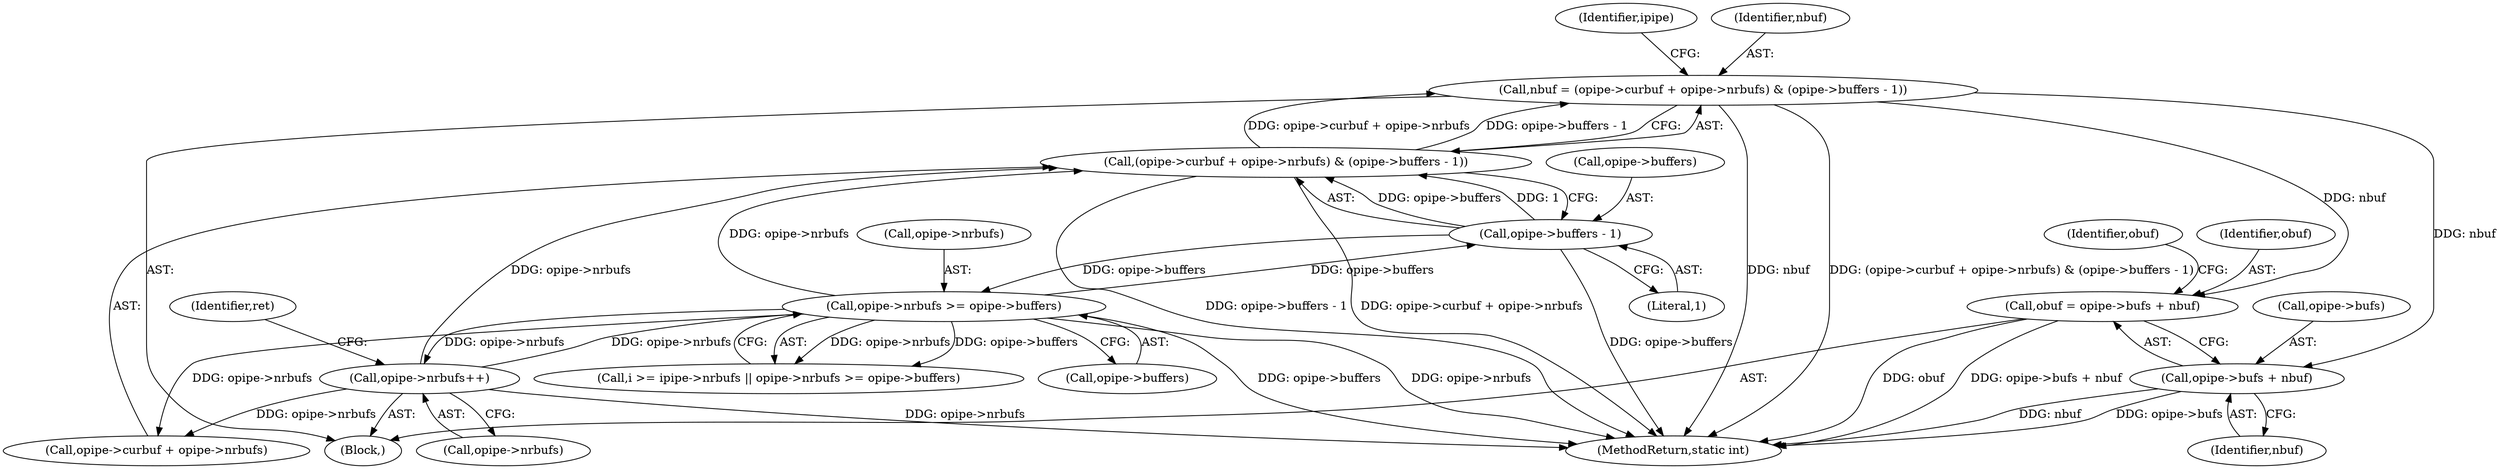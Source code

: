 digraph "0_linux_15fab63e1e57be9fdb5eec1bbc5916e9825e9acb@integer" {
"1000178" [label="(Call,nbuf = (opipe->curbuf + opipe->nrbufs) & (opipe->buffers - 1))"];
"1000180" [label="(Call,(opipe->curbuf + opipe->nrbufs) & (opipe->buffers - 1))"];
"1000236" [label="(Call,opipe->nrbufs++)"];
"1000153" [label="(Call,opipe->nrbufs >= opipe->buffers)"];
"1000188" [label="(Call,opipe->buffers - 1)"];
"1000208" [label="(Call,obuf = opipe->bufs + nbuf)"];
"1000210" [label="(Call,opipe->bufs + nbuf)"];
"1000157" [label="(Call,opipe->buffers)"];
"1000180" [label="(Call,(opipe->curbuf + opipe->nrbufs) & (opipe->buffers - 1))"];
"1000188" [label="(Call,opipe->buffers - 1)"];
"1000127" [label="(Block,)"];
"1000241" [label="(Identifier,ret)"];
"1000192" [label="(Literal,1)"];
"1000178" [label="(Call,nbuf = (opipe->curbuf + opipe->nrbufs) & (opipe->buffers - 1))"];
"1000214" [label="(Identifier,nbuf)"];
"1000181" [label="(Call,opipe->curbuf + opipe->nrbufs)"];
"1000208" [label="(Call,obuf = opipe->bufs + nbuf)"];
"1000237" [label="(Call,opipe->nrbufs)"];
"1000196" [label="(Identifier,ipipe)"];
"1000189" [label="(Call,opipe->buffers)"];
"1000217" [label="(Identifier,obuf)"];
"1000210" [label="(Call,opipe->bufs + nbuf)"];
"1000236" [label="(Call,opipe->nrbufs++)"];
"1000211" [label="(Call,opipe->bufs)"];
"1000280" [label="(MethodReturn,static int)"];
"1000179" [label="(Identifier,nbuf)"];
"1000147" [label="(Call,i >= ipipe->nrbufs || opipe->nrbufs >= opipe->buffers)"];
"1000153" [label="(Call,opipe->nrbufs >= opipe->buffers)"];
"1000154" [label="(Call,opipe->nrbufs)"];
"1000209" [label="(Identifier,obuf)"];
"1000178" -> "1000127"  [label="AST: "];
"1000178" -> "1000180"  [label="CFG: "];
"1000179" -> "1000178"  [label="AST: "];
"1000180" -> "1000178"  [label="AST: "];
"1000196" -> "1000178"  [label="CFG: "];
"1000178" -> "1000280"  [label="DDG: nbuf"];
"1000178" -> "1000280"  [label="DDG: (opipe->curbuf + opipe->nrbufs) & (opipe->buffers - 1)"];
"1000180" -> "1000178"  [label="DDG: opipe->curbuf + opipe->nrbufs"];
"1000180" -> "1000178"  [label="DDG: opipe->buffers - 1"];
"1000178" -> "1000208"  [label="DDG: nbuf"];
"1000178" -> "1000210"  [label="DDG: nbuf"];
"1000180" -> "1000188"  [label="CFG: "];
"1000181" -> "1000180"  [label="AST: "];
"1000188" -> "1000180"  [label="AST: "];
"1000180" -> "1000280"  [label="DDG: opipe->curbuf + opipe->nrbufs"];
"1000180" -> "1000280"  [label="DDG: opipe->buffers - 1"];
"1000236" -> "1000180"  [label="DDG: opipe->nrbufs"];
"1000153" -> "1000180"  [label="DDG: opipe->nrbufs"];
"1000188" -> "1000180"  [label="DDG: opipe->buffers"];
"1000188" -> "1000180"  [label="DDG: 1"];
"1000236" -> "1000127"  [label="AST: "];
"1000236" -> "1000237"  [label="CFG: "];
"1000237" -> "1000236"  [label="AST: "];
"1000241" -> "1000236"  [label="CFG: "];
"1000236" -> "1000280"  [label="DDG: opipe->nrbufs"];
"1000236" -> "1000153"  [label="DDG: opipe->nrbufs"];
"1000236" -> "1000181"  [label="DDG: opipe->nrbufs"];
"1000153" -> "1000236"  [label="DDG: opipe->nrbufs"];
"1000153" -> "1000147"  [label="AST: "];
"1000153" -> "1000157"  [label="CFG: "];
"1000154" -> "1000153"  [label="AST: "];
"1000157" -> "1000153"  [label="AST: "];
"1000147" -> "1000153"  [label="CFG: "];
"1000153" -> "1000280"  [label="DDG: opipe->buffers"];
"1000153" -> "1000280"  [label="DDG: opipe->nrbufs"];
"1000153" -> "1000147"  [label="DDG: opipe->nrbufs"];
"1000153" -> "1000147"  [label="DDG: opipe->buffers"];
"1000188" -> "1000153"  [label="DDG: opipe->buffers"];
"1000153" -> "1000181"  [label="DDG: opipe->nrbufs"];
"1000153" -> "1000188"  [label="DDG: opipe->buffers"];
"1000188" -> "1000192"  [label="CFG: "];
"1000189" -> "1000188"  [label="AST: "];
"1000192" -> "1000188"  [label="AST: "];
"1000188" -> "1000280"  [label="DDG: opipe->buffers"];
"1000208" -> "1000127"  [label="AST: "];
"1000208" -> "1000210"  [label="CFG: "];
"1000209" -> "1000208"  [label="AST: "];
"1000210" -> "1000208"  [label="AST: "];
"1000217" -> "1000208"  [label="CFG: "];
"1000208" -> "1000280"  [label="DDG: obuf"];
"1000208" -> "1000280"  [label="DDG: opipe->bufs + nbuf"];
"1000210" -> "1000214"  [label="CFG: "];
"1000211" -> "1000210"  [label="AST: "];
"1000214" -> "1000210"  [label="AST: "];
"1000210" -> "1000280"  [label="DDG: nbuf"];
"1000210" -> "1000280"  [label="DDG: opipe->bufs"];
}
